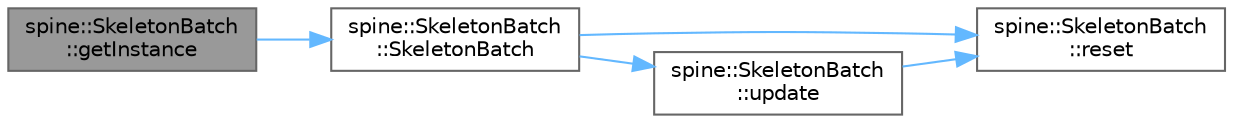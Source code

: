 digraph "spine::SkeletonBatch::getInstance"
{
 // LATEX_PDF_SIZE
  bgcolor="transparent";
  edge [fontname=Helvetica,fontsize=10,labelfontname=Helvetica,labelfontsize=10];
  node [fontname=Helvetica,fontsize=10,shape=box,height=0.2,width=0.4];
  rankdir="LR";
  Node1 [id="Node000001",label="spine::SkeletonBatch\l::getInstance",height=0.2,width=0.4,color="gray40", fillcolor="grey60", style="filled", fontcolor="black",tooltip=" "];
  Node1 -> Node2 [id="edge1_Node000001_Node000002",color="steelblue1",style="solid",tooltip=" "];
  Node2 [id="Node000002",label="spine::SkeletonBatch\l::SkeletonBatch",height=0.2,width=0.4,color="grey40", fillcolor="white", style="filled",URL="$classspine_1_1_skeleton_batch.html#a4e88e888fdeb4e7ca58e21f4d8427ea2",tooltip=" "];
  Node2 -> Node3 [id="edge2_Node000002_Node000003",color="steelblue1",style="solid",tooltip=" "];
  Node3 [id="Node000003",label="spine::SkeletonBatch\l::reset",height=0.2,width=0.4,color="grey40", fillcolor="white", style="filled",URL="$classspine_1_1_skeleton_batch.html#a6ca135b02269a555a87483560eb0ccab",tooltip=" "];
  Node2 -> Node4 [id="edge3_Node000002_Node000004",color="steelblue1",style="solid",tooltip=" "];
  Node4 [id="Node000004",label="spine::SkeletonBatch\l::update",height=0.2,width=0.4,color="grey40", fillcolor="white", style="filled",URL="$classspine_1_1_skeleton_batch.html#aeba3e995baf654542dd08813fb366528",tooltip=" "];
  Node4 -> Node3 [id="edge4_Node000004_Node000003",color="steelblue1",style="solid",tooltip=" "];
}
